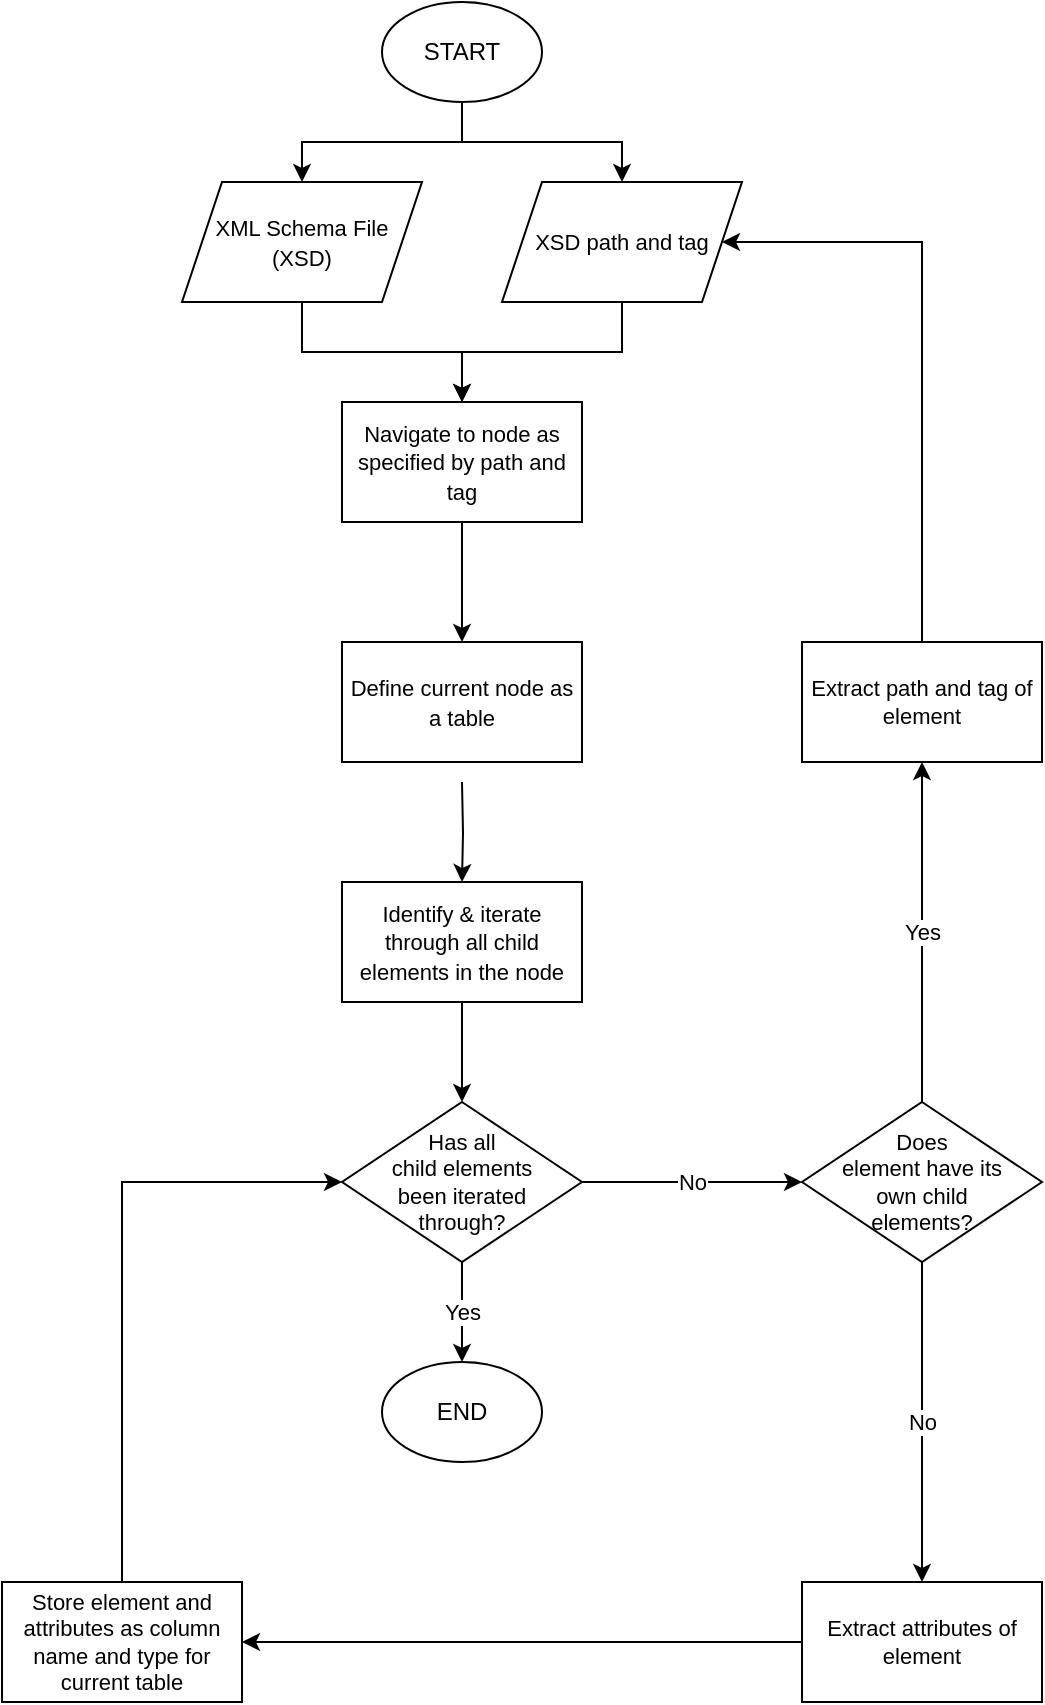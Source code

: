 <mxfile version="13.6.5"><diagram id="AEnJwiY944F6gHplVBgB" name="Page-1"><mxGraphModel dx="1426" dy="842" grid="1" gridSize="10" guides="1" tooltips="1" connect="1" arrows="1" fold="1" page="1" pageScale="1" pageWidth="827" pageHeight="1169" math="0" shadow="0"><root><mxCell id="0"/><mxCell id="1" parent="0"/><mxCell id="21" style="edgeStyle=orthogonalEdgeStyle;rounded=0;orthogonalLoop=1;jettySize=auto;html=1;fontSize=11;" edge="1" parent="1" source="2" target="3"><mxGeometry relative="1" as="geometry"/></mxCell><mxCell id="22" style="edgeStyle=orthogonalEdgeStyle;rounded=0;orthogonalLoop=1;jettySize=auto;html=1;fontSize=11;" edge="1" parent="1" source="2" target="5"><mxGeometry relative="1" as="geometry"/></mxCell><mxCell id="2" value="START" style="ellipse;whiteSpace=wrap;html=1;" vertex="1" parent="1"><mxGeometry x="340" y="30" width="80" height="50" as="geometry"/></mxCell><mxCell id="19" style="edgeStyle=orthogonalEdgeStyle;rounded=0;orthogonalLoop=1;jettySize=auto;html=1;fontSize=11;" edge="1" parent="1" source="3" target="4"><mxGeometry relative="1" as="geometry"/></mxCell><mxCell id="3" value="&lt;font style=&quot;font-size: 11px&quot;&gt;XML Schema File (XSD)&lt;/font&gt;" style="shape=parallelogram;perimeter=parallelogramPerimeter;whiteSpace=wrap;html=1;fixedSize=1;" vertex="1" parent="1"><mxGeometry x="240" y="120" width="120" height="60" as="geometry"/></mxCell><mxCell id="18" style="edgeStyle=orthogonalEdgeStyle;rounded=0;orthogonalLoop=1;jettySize=auto;html=1;entryX=0.5;entryY=0;entryDx=0;entryDy=0;fontSize=11;" edge="1" parent="1" target="6"><mxGeometry relative="1" as="geometry"><mxPoint x="380" y="420" as="sourcePoint"/></mxGeometry></mxCell><mxCell id="25" style="edgeStyle=orthogonalEdgeStyle;rounded=0;orthogonalLoop=1;jettySize=auto;html=1;fontSize=11;" edge="1" parent="1" source="4" target="24"><mxGeometry relative="1" as="geometry"/></mxCell><mxCell id="4" value="&lt;font style=&quot;font-size: 11px&quot;&gt;Navigate to node as specified by path and tag&lt;/font&gt;" style="rounded=0;whiteSpace=wrap;html=1;" vertex="1" parent="1"><mxGeometry x="320" y="230" width="120" height="60" as="geometry"/></mxCell><mxCell id="20" style="edgeStyle=orthogonalEdgeStyle;rounded=0;orthogonalLoop=1;jettySize=auto;html=1;fontSize=11;" edge="1" parent="1" source="5" target="4"><mxGeometry relative="1" as="geometry"/></mxCell><mxCell id="5" value="&lt;span style=&quot;font-size: 11px&quot;&gt;XSD path and tag&lt;/span&gt;" style="shape=parallelogram;perimeter=parallelogramPerimeter;whiteSpace=wrap;html=1;fixedSize=1;" vertex="1" parent="1"><mxGeometry x="400" y="120" width="120" height="60" as="geometry"/></mxCell><mxCell id="17" style="edgeStyle=orthogonalEdgeStyle;rounded=0;orthogonalLoop=1;jettySize=auto;html=1;entryX=0.5;entryY=0;entryDx=0;entryDy=0;fontSize=11;" edge="1" parent="1" source="6" target="7"><mxGeometry relative="1" as="geometry"/></mxCell><mxCell id="6" value="&lt;font style=&quot;font-size: 11px&quot;&gt;Identify &amp;amp; iterate through all child elements in the node&lt;/font&gt;" style="rounded=0;whiteSpace=wrap;html=1;" vertex="1" parent="1"><mxGeometry x="320" y="470" width="120" height="60" as="geometry"/></mxCell><mxCell id="14" value="Yes" style="edgeStyle=orthogonalEdgeStyle;rounded=0;orthogonalLoop=1;jettySize=auto;html=1;fontSize=11;" edge="1" parent="1" source="7" target="8"><mxGeometry relative="1" as="geometry"/></mxCell><mxCell id="23" value="No" style="edgeStyle=orthogonalEdgeStyle;rounded=0;orthogonalLoop=1;jettySize=auto;html=1;entryX=0;entryY=0.5;entryDx=0;entryDy=0;fontSize=11;" edge="1" parent="1" source="7" target="9"><mxGeometry relative="1" as="geometry"/></mxCell><mxCell id="7" value="Has all &lt;br style=&quot;font-size: 11px&quot;&gt;child elements &lt;br style=&quot;font-size: 11px&quot;&gt;been iterated &lt;br style=&quot;font-size: 11px&quot;&gt;through?" style="rhombus;whiteSpace=wrap;html=1;fontSize=11;" vertex="1" parent="1"><mxGeometry x="320" y="580" width="120" height="80" as="geometry"/></mxCell><mxCell id="8" value="END" style="ellipse;whiteSpace=wrap;html=1;" vertex="1" parent="1"><mxGeometry x="340" y="710" width="80" height="50" as="geometry"/></mxCell><mxCell id="15" value="No" style="edgeStyle=orthogonalEdgeStyle;rounded=0;orthogonalLoop=1;jettySize=auto;html=1;entryX=0.5;entryY=0;entryDx=0;entryDy=0;fontSize=11;" edge="1" parent="1" source="9" target="12"><mxGeometry relative="1" as="geometry"/></mxCell><mxCell id="16" value="Yes" style="edgeStyle=orthogonalEdgeStyle;rounded=0;orthogonalLoop=1;jettySize=auto;html=1;fontSize=11;" edge="1" parent="1" source="9" target="10"><mxGeometry relative="1" as="geometry"/></mxCell><mxCell id="9" value="Does&lt;br&gt;element have its &lt;br style=&quot;font-size: 11px&quot;&gt;own child &lt;br style=&quot;font-size: 11px&quot;&gt;elements?" style="rhombus;whiteSpace=wrap;html=1;fontSize=11;" vertex="1" parent="1"><mxGeometry x="550" y="580" width="120" height="80" as="geometry"/></mxCell><mxCell id="11" style="edgeStyle=orthogonalEdgeStyle;rounded=0;orthogonalLoop=1;jettySize=auto;html=1;entryX=1;entryY=0.5;entryDx=0;entryDy=0;" edge="1" parent="1" source="10" target="5"><mxGeometry relative="1" as="geometry"><Array as="points"><mxPoint x="610" y="150"/></Array></mxGeometry></mxCell><mxCell id="10" value="Extract path and tag of element" style="rounded=0;whiteSpace=wrap;html=1;fontSize=11;" vertex="1" parent="1"><mxGeometry x="550" y="350" width="120" height="60" as="geometry"/></mxCell><mxCell id="27" style="edgeStyle=orthogonalEdgeStyle;rounded=0;orthogonalLoop=1;jettySize=auto;html=1;fontSize=11;" edge="1" parent="1" source="12" target="26"><mxGeometry relative="1" as="geometry"/></mxCell><mxCell id="12" value="Extract attributes of element" style="rounded=0;whiteSpace=wrap;html=1;fontSize=11;" vertex="1" parent="1"><mxGeometry x="550" y="820" width="120" height="60" as="geometry"/></mxCell><mxCell id="24" value="&lt;span style=&quot;font-size: 11px&quot;&gt;Define current node as a table&lt;/span&gt;" style="rounded=0;whiteSpace=wrap;html=1;" vertex="1" parent="1"><mxGeometry x="320" y="350" width="120" height="60" as="geometry"/></mxCell><mxCell id="28" style="edgeStyle=orthogonalEdgeStyle;rounded=0;orthogonalLoop=1;jettySize=auto;html=1;entryX=0;entryY=0.5;entryDx=0;entryDy=0;fontSize=11;" edge="1" parent="1" source="26" target="7"><mxGeometry relative="1" as="geometry"><Array as="points"><mxPoint x="210" y="620"/></Array></mxGeometry></mxCell><mxCell id="26" value="Store element and attributes as column name and type for current table" style="rounded=0;whiteSpace=wrap;html=1;fontSize=11;" vertex="1" parent="1"><mxGeometry x="150" y="820" width="120" height="60" as="geometry"/></mxCell></root></mxGraphModel></diagram></mxfile>